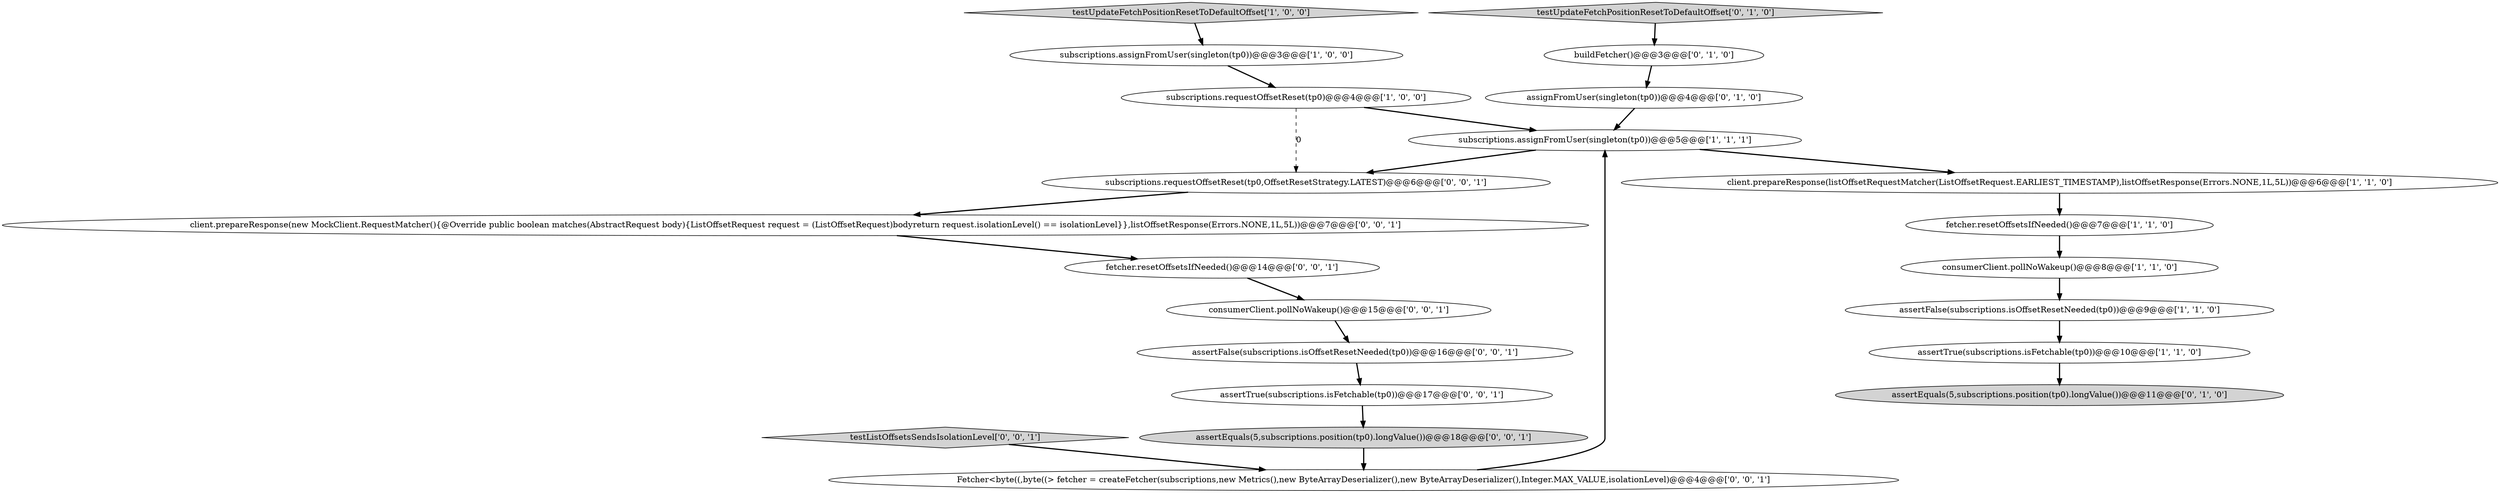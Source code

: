 digraph {
5 [style = filled, label = "fetcher.resetOffsetsIfNeeded()@@@7@@@['1', '1', '0']", fillcolor = white, shape = ellipse image = "AAA0AAABBB1BBB"];
1 [style = filled, label = "assertFalse(subscriptions.isOffsetResetNeeded(tp0))@@@9@@@['1', '1', '0']", fillcolor = white, shape = ellipse image = "AAA0AAABBB1BBB"];
0 [style = filled, label = "consumerClient.pollNoWakeup()@@@8@@@['1', '1', '0']", fillcolor = white, shape = ellipse image = "AAA0AAABBB1BBB"];
11 [style = filled, label = "testUpdateFetchPositionResetToDefaultOffset['0', '1', '0']", fillcolor = lightgray, shape = diamond image = "AAA0AAABBB2BBB"];
18 [style = filled, label = "fetcher.resetOffsetsIfNeeded()@@@14@@@['0', '0', '1']", fillcolor = white, shape = ellipse image = "AAA0AAABBB3BBB"];
21 [style = filled, label = "testListOffsetsSendsIsolationLevel['0', '0', '1']", fillcolor = lightgray, shape = diamond image = "AAA0AAABBB3BBB"];
6 [style = filled, label = "subscriptions.requestOffsetReset(tp0)@@@4@@@['1', '0', '0']", fillcolor = white, shape = ellipse image = "AAA0AAABBB1BBB"];
19 [style = filled, label = "assertEquals(5,subscriptions.position(tp0).longValue())@@@18@@@['0', '0', '1']", fillcolor = lightgray, shape = ellipse image = "AAA0AAABBB3BBB"];
12 [style = filled, label = "assertEquals(5,subscriptions.position(tp0).longValue())@@@11@@@['0', '1', '0']", fillcolor = lightgray, shape = ellipse image = "AAA0AAABBB2BBB"];
10 [style = filled, label = "assignFromUser(singleton(tp0))@@@4@@@['0', '1', '0']", fillcolor = white, shape = ellipse image = "AAA1AAABBB2BBB"];
14 [style = filled, label = "Fetcher<byte((,byte((> fetcher = createFetcher(subscriptions,new Metrics(),new ByteArrayDeserializer(),new ByteArrayDeserializer(),Integer.MAX_VALUE,isolationLevel)@@@4@@@['0', '0', '1']", fillcolor = white, shape = ellipse image = "AAA0AAABBB3BBB"];
20 [style = filled, label = "assertTrue(subscriptions.isFetchable(tp0))@@@17@@@['0', '0', '1']", fillcolor = white, shape = ellipse image = "AAA0AAABBB3BBB"];
15 [style = filled, label = "client.prepareResponse(new MockClient.RequestMatcher(){@Override public boolean matches(AbstractRequest body){ListOffsetRequest request = (ListOffsetRequest)bodyreturn request.isolationLevel() == isolationLevel}},listOffsetResponse(Errors.NONE,1L,5L))@@@7@@@['0', '0', '1']", fillcolor = white, shape = ellipse image = "AAA0AAABBB3BBB"];
13 [style = filled, label = "consumerClient.pollNoWakeup()@@@15@@@['0', '0', '1']", fillcolor = white, shape = ellipse image = "AAA0AAABBB3BBB"];
3 [style = filled, label = "assertTrue(subscriptions.isFetchable(tp0))@@@10@@@['1', '1', '0']", fillcolor = white, shape = ellipse image = "AAA0AAABBB1BBB"];
2 [style = filled, label = "subscriptions.assignFromUser(singleton(tp0))@@@3@@@['1', '0', '0']", fillcolor = white, shape = ellipse image = "AAA0AAABBB1BBB"];
7 [style = filled, label = "client.prepareResponse(listOffsetRequestMatcher(ListOffsetRequest.EARLIEST_TIMESTAMP),listOffsetResponse(Errors.NONE,1L,5L))@@@6@@@['1', '1', '0']", fillcolor = white, shape = ellipse image = "AAA0AAABBB1BBB"];
8 [style = filled, label = "testUpdateFetchPositionResetToDefaultOffset['1', '0', '0']", fillcolor = lightgray, shape = diamond image = "AAA0AAABBB1BBB"];
17 [style = filled, label = "assertFalse(subscriptions.isOffsetResetNeeded(tp0))@@@16@@@['0', '0', '1']", fillcolor = white, shape = ellipse image = "AAA0AAABBB3BBB"];
4 [style = filled, label = "subscriptions.assignFromUser(singleton(tp0))@@@5@@@['1', '1', '1']", fillcolor = white, shape = ellipse image = "AAA0AAABBB1BBB"];
16 [style = filled, label = "subscriptions.requestOffsetReset(tp0,OffsetResetStrategy.LATEST)@@@6@@@['0', '0', '1']", fillcolor = white, shape = ellipse image = "AAA0AAABBB3BBB"];
9 [style = filled, label = "buildFetcher()@@@3@@@['0', '1', '0']", fillcolor = white, shape = ellipse image = "AAA0AAABBB2BBB"];
21->14 [style = bold, label=""];
4->7 [style = bold, label=""];
6->4 [style = bold, label=""];
4->16 [style = bold, label=""];
15->18 [style = bold, label=""];
13->17 [style = bold, label=""];
18->13 [style = bold, label=""];
16->15 [style = bold, label=""];
11->9 [style = bold, label=""];
17->20 [style = bold, label=""];
0->1 [style = bold, label=""];
20->19 [style = bold, label=""];
5->0 [style = bold, label=""];
1->3 [style = bold, label=""];
8->2 [style = bold, label=""];
3->12 [style = bold, label=""];
10->4 [style = bold, label=""];
6->16 [style = dashed, label="0"];
2->6 [style = bold, label=""];
7->5 [style = bold, label=""];
19->14 [style = bold, label=""];
14->4 [style = bold, label=""];
9->10 [style = bold, label=""];
}
